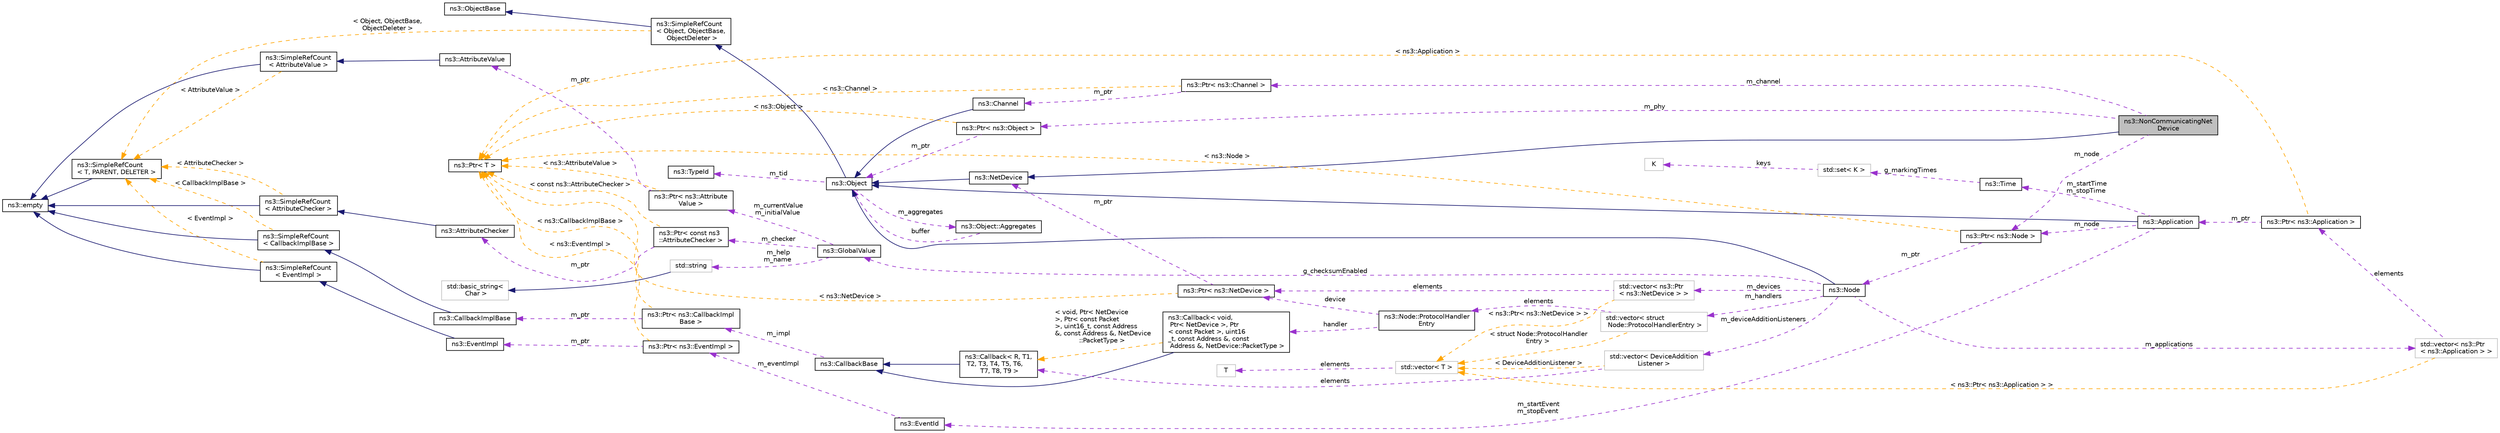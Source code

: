 digraph "ns3::NonCommunicatingNetDevice"
{
 // LATEX_PDF_SIZE
  edge [fontname="Helvetica",fontsize="10",labelfontname="Helvetica",labelfontsize="10"];
  node [fontname="Helvetica",fontsize="10",shape=record];
  rankdir="LR";
  Node1 [label="ns3::NonCommunicatingNet\lDevice",height=0.2,width=0.4,color="black", fillcolor="grey75", style="filled", fontcolor="black",tooltip="This class implements a device which does not communicate, in the sense that it does not interact wit..."];
  Node2 -> Node1 [dir="back",color="midnightblue",fontsize="10",style="solid",fontname="Helvetica"];
  Node2 [label="ns3::NetDevice",height=0.2,width=0.4,color="black", fillcolor="white", style="filled",URL="$classns3_1_1_net_device.html",tooltip="Network layer to device interface."];
  Node3 -> Node2 [dir="back",color="midnightblue",fontsize="10",style="solid",fontname="Helvetica"];
  Node3 [label="ns3::Object",height=0.2,width=0.4,color="black", fillcolor="white", style="filled",URL="$classns3_1_1_object.html",tooltip="A base class which provides memory management and object aggregation."];
  Node4 -> Node3 [dir="back",color="midnightblue",fontsize="10",style="solid",fontname="Helvetica"];
  Node4 [label="ns3::SimpleRefCount\l\< Object, ObjectBase,\l ObjectDeleter \>",height=0.2,width=0.4,color="black", fillcolor="white", style="filled",URL="$classns3_1_1_simple_ref_count.html",tooltip=" "];
  Node5 -> Node4 [dir="back",color="midnightblue",fontsize="10",style="solid",fontname="Helvetica"];
  Node5 [label="ns3::ObjectBase",height=0.2,width=0.4,color="black", fillcolor="white", style="filled",URL="$classns3_1_1_object_base.html",tooltip="Anchor the ns-3 type and attribute system."];
  Node6 -> Node4 [dir="back",color="orange",fontsize="10",style="dashed",label=" \< Object, ObjectBase,\l ObjectDeleter \>" ,fontname="Helvetica"];
  Node6 [label="ns3::SimpleRefCount\l\< T, PARENT, DELETER \>",height=0.2,width=0.4,color="black", fillcolor="white", style="filled",URL="$classns3_1_1_simple_ref_count.html",tooltip="A template-based reference counting class."];
  Node7 -> Node6 [dir="back",color="midnightblue",fontsize="10",style="solid",fontname="Helvetica"];
  Node7 [label="ns3::empty",height=0.2,width=0.4,color="black", fillcolor="white", style="filled",URL="$classns3_1_1empty.html",tooltip="make Callback use a separate empty type"];
  Node8 -> Node3 [dir="back",color="darkorchid3",fontsize="10",style="dashed",label=" m_tid" ,fontname="Helvetica"];
  Node8 [label="ns3::TypeId",height=0.2,width=0.4,color="black", fillcolor="white", style="filled",URL="$classns3_1_1_type_id.html",tooltip="a unique identifier for an interface."];
  Node9 -> Node3 [dir="back",color="darkorchid3",fontsize="10",style="dashed",label=" m_aggregates" ,fontname="Helvetica"];
  Node9 [label="ns3::Object::Aggregates",height=0.2,width=0.4,color="black", fillcolor="white", style="filled",URL="$structns3_1_1_object_1_1_aggregates.html",tooltip="The list of Objects aggregated to this one."];
  Node3 -> Node9 [dir="back",color="darkorchid3",fontsize="10",style="dashed",label=" buffer" ,fontname="Helvetica"];
  Node10 -> Node1 [dir="back",color="darkorchid3",fontsize="10",style="dashed",label=" m_node" ,fontname="Helvetica"];
  Node10 [label="ns3::Ptr\< ns3::Node \>",height=0.2,width=0.4,color="black", fillcolor="white", style="filled",URL="$classns3_1_1_ptr.html",tooltip=" "];
  Node11 -> Node10 [dir="back",color="darkorchid3",fontsize="10",style="dashed",label=" m_ptr" ,fontname="Helvetica"];
  Node11 [label="ns3::Node",height=0.2,width=0.4,color="black", fillcolor="white", style="filled",URL="$classns3_1_1_node.html",tooltip="A network Node."];
  Node3 -> Node11 [dir="back",color="midnightblue",fontsize="10",style="solid",fontname="Helvetica"];
  Node12 -> Node11 [dir="back",color="darkorchid3",fontsize="10",style="dashed",label=" m_applications" ,fontname="Helvetica"];
  Node12 [label="std::vector\< ns3::Ptr\l\< ns3::Application \> \>",height=0.2,width=0.4,color="grey75", fillcolor="white", style="filled",tooltip=" "];
  Node13 -> Node12 [dir="back",color="darkorchid3",fontsize="10",style="dashed",label=" elements" ,fontname="Helvetica"];
  Node13 [label="ns3::Ptr\< ns3::Application \>",height=0.2,width=0.4,color="black", fillcolor="white", style="filled",URL="$classns3_1_1_ptr.html",tooltip=" "];
  Node14 -> Node13 [dir="back",color="darkorchid3",fontsize="10",style="dashed",label=" m_ptr" ,fontname="Helvetica"];
  Node14 [label="ns3::Application",height=0.2,width=0.4,color="black", fillcolor="white", style="filled",URL="$classns3_1_1_application.html",tooltip="The base class for all ns3 applications."];
  Node3 -> Node14 [dir="back",color="midnightblue",fontsize="10",style="solid",fontname="Helvetica"];
  Node15 -> Node14 [dir="back",color="darkorchid3",fontsize="10",style="dashed",label=" m_startEvent\nm_stopEvent" ,fontname="Helvetica"];
  Node15 [label="ns3::EventId",height=0.2,width=0.4,color="black", fillcolor="white", style="filled",URL="$classns3_1_1_event_id.html",tooltip="An identifier for simulation events."];
  Node16 -> Node15 [dir="back",color="darkorchid3",fontsize="10",style="dashed",label=" m_eventImpl" ,fontname="Helvetica"];
  Node16 [label="ns3::Ptr\< ns3::EventImpl \>",height=0.2,width=0.4,color="black", fillcolor="white", style="filled",URL="$classns3_1_1_ptr.html",tooltip=" "];
  Node17 -> Node16 [dir="back",color="darkorchid3",fontsize="10",style="dashed",label=" m_ptr" ,fontname="Helvetica"];
  Node17 [label="ns3::EventImpl",height=0.2,width=0.4,color="black", fillcolor="white", style="filled",URL="$classns3_1_1_event_impl.html",tooltip="A simulation event."];
  Node18 -> Node17 [dir="back",color="midnightblue",fontsize="10",style="solid",fontname="Helvetica"];
  Node18 [label="ns3::SimpleRefCount\l\< EventImpl \>",height=0.2,width=0.4,color="black", fillcolor="white", style="filled",URL="$classns3_1_1_simple_ref_count.html",tooltip=" "];
  Node7 -> Node18 [dir="back",color="midnightblue",fontsize="10",style="solid",fontname="Helvetica"];
  Node6 -> Node18 [dir="back",color="orange",fontsize="10",style="dashed",label=" \< EventImpl \>" ,fontname="Helvetica"];
  Node19 -> Node16 [dir="back",color="orange",fontsize="10",style="dashed",label=" \< ns3::EventImpl \>" ,fontname="Helvetica"];
  Node19 [label="ns3::Ptr\< T \>",height=0.2,width=0.4,color="black", fillcolor="white", style="filled",URL="$classns3_1_1_ptr.html",tooltip="Smart pointer class similar to boost::intrusive_ptr."];
  Node10 -> Node14 [dir="back",color="darkorchid3",fontsize="10",style="dashed",label=" m_node" ,fontname="Helvetica"];
  Node20 -> Node14 [dir="back",color="darkorchid3",fontsize="10",style="dashed",label=" m_startTime\nm_stopTime" ,fontname="Helvetica"];
  Node20 [label="ns3::Time",height=0.2,width=0.4,color="black", fillcolor="white", style="filled",URL="$classns3_1_1_time.html",tooltip="Simulation virtual time values and global simulation resolution."];
  Node21 -> Node20 [dir="back",color="darkorchid3",fontsize="10",style="dashed",label=" g_markingTimes" ,fontname="Helvetica"];
  Node21 [label="std::set\< K \>",height=0.2,width=0.4,color="grey75", fillcolor="white", style="filled",tooltip=" "];
  Node22 -> Node21 [dir="back",color="darkorchid3",fontsize="10",style="dashed",label=" keys" ,fontname="Helvetica"];
  Node22 [label="K",height=0.2,width=0.4,color="grey75", fillcolor="white", style="filled",tooltip=" "];
  Node19 -> Node13 [dir="back",color="orange",fontsize="10",style="dashed",label=" \< ns3::Application \>" ,fontname="Helvetica"];
  Node23 -> Node12 [dir="back",color="orange",fontsize="10",style="dashed",label=" \< ns3::Ptr\< ns3::Application \> \>" ,fontname="Helvetica"];
  Node23 [label="std::vector\< T \>",height=0.2,width=0.4,color="grey75", fillcolor="white", style="filled",tooltip=" "];
  Node24 -> Node23 [dir="back",color="darkorchid3",fontsize="10",style="dashed",label=" elements" ,fontname="Helvetica"];
  Node24 [label="T",height=0.2,width=0.4,color="grey75", fillcolor="white", style="filled",tooltip=" "];
  Node25 -> Node11 [dir="back",color="darkorchid3",fontsize="10",style="dashed",label=" m_devices" ,fontname="Helvetica"];
  Node25 [label="std::vector\< ns3::Ptr\l\< ns3::NetDevice \> \>",height=0.2,width=0.4,color="grey75", fillcolor="white", style="filled",tooltip=" "];
  Node26 -> Node25 [dir="back",color="darkorchid3",fontsize="10",style="dashed",label=" elements" ,fontname="Helvetica"];
  Node26 [label="ns3::Ptr\< ns3::NetDevice \>",height=0.2,width=0.4,color="black", fillcolor="white", style="filled",URL="$classns3_1_1_ptr.html",tooltip=" "];
  Node2 -> Node26 [dir="back",color="darkorchid3",fontsize="10",style="dashed",label=" m_ptr" ,fontname="Helvetica"];
  Node19 -> Node26 [dir="back",color="orange",fontsize="10",style="dashed",label=" \< ns3::NetDevice \>" ,fontname="Helvetica"];
  Node23 -> Node25 [dir="back",color="orange",fontsize="10",style="dashed",label=" \< ns3::Ptr\< ns3::NetDevice \> \>" ,fontname="Helvetica"];
  Node27 -> Node11 [dir="back",color="darkorchid3",fontsize="10",style="dashed",label=" g_checksumEnabled" ,fontname="Helvetica"];
  Node27 [label="ns3::GlobalValue",height=0.2,width=0.4,color="black", fillcolor="white", style="filled",URL="$classns3_1_1_global_value.html",tooltip="Hold a so-called 'global value'."];
  Node28 -> Node27 [dir="back",color="darkorchid3",fontsize="10",style="dashed",label=" m_currentValue\nm_initialValue" ,fontname="Helvetica"];
  Node28 [label="ns3::Ptr\< ns3::Attribute\lValue \>",height=0.2,width=0.4,color="black", fillcolor="white", style="filled",URL="$classns3_1_1_ptr.html",tooltip=" "];
  Node29 -> Node28 [dir="back",color="darkorchid3",fontsize="10",style="dashed",label=" m_ptr" ,fontname="Helvetica"];
  Node29 [label="ns3::AttributeValue",height=0.2,width=0.4,color="black", fillcolor="white", style="filled",URL="$classns3_1_1_attribute_value.html",tooltip="Hold a value for an Attribute."];
  Node30 -> Node29 [dir="back",color="midnightblue",fontsize="10",style="solid",fontname="Helvetica"];
  Node30 [label="ns3::SimpleRefCount\l\< AttributeValue \>",height=0.2,width=0.4,color="black", fillcolor="white", style="filled",URL="$classns3_1_1_simple_ref_count.html",tooltip=" "];
  Node7 -> Node30 [dir="back",color="midnightblue",fontsize="10",style="solid",fontname="Helvetica"];
  Node6 -> Node30 [dir="back",color="orange",fontsize="10",style="dashed",label=" \< AttributeValue \>" ,fontname="Helvetica"];
  Node19 -> Node28 [dir="back",color="orange",fontsize="10",style="dashed",label=" \< ns3::AttributeValue \>" ,fontname="Helvetica"];
  Node31 -> Node27 [dir="back",color="darkorchid3",fontsize="10",style="dashed",label=" m_help\nm_name" ,fontname="Helvetica"];
  Node31 [label="std::string",height=0.2,width=0.4,color="grey75", fillcolor="white", style="filled",tooltip=" "];
  Node32 -> Node31 [dir="back",color="midnightblue",fontsize="10",style="solid",fontname="Helvetica"];
  Node32 [label="std::basic_string\<\l Char \>",height=0.2,width=0.4,color="grey75", fillcolor="white", style="filled",tooltip=" "];
  Node33 -> Node27 [dir="back",color="darkorchid3",fontsize="10",style="dashed",label=" m_checker" ,fontname="Helvetica"];
  Node33 [label="ns3::Ptr\< const ns3\l::AttributeChecker \>",height=0.2,width=0.4,color="black", fillcolor="white", style="filled",URL="$classns3_1_1_ptr.html",tooltip=" "];
  Node34 -> Node33 [dir="back",color="darkorchid3",fontsize="10",style="dashed",label=" m_ptr" ,fontname="Helvetica"];
  Node34 [label="ns3::AttributeChecker",height=0.2,width=0.4,color="black", fillcolor="white", style="filled",URL="$classns3_1_1_attribute_checker.html",tooltip="Represent the type of an attribute."];
  Node35 -> Node34 [dir="back",color="midnightblue",fontsize="10",style="solid",fontname="Helvetica"];
  Node35 [label="ns3::SimpleRefCount\l\< AttributeChecker \>",height=0.2,width=0.4,color="black", fillcolor="white", style="filled",URL="$classns3_1_1_simple_ref_count.html",tooltip=" "];
  Node7 -> Node35 [dir="back",color="midnightblue",fontsize="10",style="solid",fontname="Helvetica"];
  Node6 -> Node35 [dir="back",color="orange",fontsize="10",style="dashed",label=" \< AttributeChecker \>" ,fontname="Helvetica"];
  Node19 -> Node33 [dir="back",color="orange",fontsize="10",style="dashed",label=" \< const ns3::AttributeChecker \>" ,fontname="Helvetica"];
  Node36 -> Node11 [dir="back",color="darkorchid3",fontsize="10",style="dashed",label=" m_handlers" ,fontname="Helvetica"];
  Node36 [label="std::vector\< struct\l Node::ProtocolHandlerEntry \>",height=0.2,width=0.4,color="grey75", fillcolor="white", style="filled",tooltip=" "];
  Node37 -> Node36 [dir="back",color="darkorchid3",fontsize="10",style="dashed",label=" elements" ,fontname="Helvetica"];
  Node37 [label="ns3::Node::ProtocolHandler\lEntry",height=0.2,width=0.4,color="black", fillcolor="white", style="filled",URL="$structns3_1_1_node_1_1_protocol_handler_entry.html",tooltip="Protocol handler entry."];
  Node38 -> Node37 [dir="back",color="darkorchid3",fontsize="10",style="dashed",label=" handler" ,fontname="Helvetica"];
  Node38 [label="ns3::Callback\< void,\l Ptr\< NetDevice \>, Ptr\l\< const Packet \>, uint16\l_t, const Address &, const\l Address &, NetDevice::PacketType \>",height=0.2,width=0.4,color="black", fillcolor="white", style="filled",URL="$classns3_1_1_callback.html",tooltip=" "];
  Node39 -> Node38 [dir="back",color="midnightblue",fontsize="10",style="solid",fontname="Helvetica"];
  Node39 [label="ns3::CallbackBase",height=0.2,width=0.4,color="black", fillcolor="white", style="filled",URL="$classns3_1_1_callback_base.html",tooltip="Base class for Callback class."];
  Node40 -> Node39 [dir="back",color="darkorchid3",fontsize="10",style="dashed",label=" m_impl" ,fontname="Helvetica"];
  Node40 [label="ns3::Ptr\< ns3::CallbackImpl\lBase \>",height=0.2,width=0.4,color="black", fillcolor="white", style="filled",URL="$classns3_1_1_ptr.html",tooltip=" "];
  Node41 -> Node40 [dir="back",color="darkorchid3",fontsize="10",style="dashed",label=" m_ptr" ,fontname="Helvetica"];
  Node41 [label="ns3::CallbackImplBase",height=0.2,width=0.4,color="black", fillcolor="white", style="filled",URL="$classns3_1_1_callback_impl_base.html",tooltip="Abstract base class for CallbackImpl Provides reference counting and equality test."];
  Node42 -> Node41 [dir="back",color="midnightblue",fontsize="10",style="solid",fontname="Helvetica"];
  Node42 [label="ns3::SimpleRefCount\l\< CallbackImplBase \>",height=0.2,width=0.4,color="black", fillcolor="white", style="filled",URL="$classns3_1_1_simple_ref_count.html",tooltip=" "];
  Node7 -> Node42 [dir="back",color="midnightblue",fontsize="10",style="solid",fontname="Helvetica"];
  Node6 -> Node42 [dir="back",color="orange",fontsize="10",style="dashed",label=" \< CallbackImplBase \>" ,fontname="Helvetica"];
  Node19 -> Node40 [dir="back",color="orange",fontsize="10",style="dashed",label=" \< ns3::CallbackImplBase \>" ,fontname="Helvetica"];
  Node43 -> Node38 [dir="back",color="orange",fontsize="10",style="dashed",label=" \< void, Ptr\< NetDevice\l \>, Ptr\< const Packet\l \>, uint16_t, const Address\l &, const Address &, NetDevice\l::PacketType \>" ,fontname="Helvetica"];
  Node43 [label="ns3::Callback\< R, T1,\l T2, T3, T4, T5, T6,\l T7, T8, T9 \>",height=0.2,width=0.4,color="black", fillcolor="white", style="filled",URL="$classns3_1_1_callback.html",tooltip="Callback template class."];
  Node39 -> Node43 [dir="back",color="midnightblue",fontsize="10",style="solid",fontname="Helvetica"];
  Node26 -> Node37 [dir="back",color="darkorchid3",fontsize="10",style="dashed",label=" device" ,fontname="Helvetica"];
  Node23 -> Node36 [dir="back",color="orange",fontsize="10",style="dashed",label=" \< struct Node::ProtocolHandler\lEntry \>" ,fontname="Helvetica"];
  Node44 -> Node11 [dir="back",color="darkorchid3",fontsize="10",style="dashed",label=" m_deviceAdditionListeners" ,fontname="Helvetica"];
  Node44 [label="std::vector\< DeviceAddition\lListener \>",height=0.2,width=0.4,color="grey75", fillcolor="white", style="filled",tooltip=" "];
  Node43 -> Node44 [dir="back",color="darkorchid3",fontsize="10",style="dashed",label=" elements" ,fontname="Helvetica"];
  Node23 -> Node44 [dir="back",color="orange",fontsize="10",style="dashed",label=" \< DeviceAdditionListener \>" ,fontname="Helvetica"];
  Node19 -> Node10 [dir="back",color="orange",fontsize="10",style="dashed",label=" \< ns3::Node \>" ,fontname="Helvetica"];
  Node45 -> Node1 [dir="back",color="darkorchid3",fontsize="10",style="dashed",label=" m_phy" ,fontname="Helvetica"];
  Node45 [label="ns3::Ptr\< ns3::Object \>",height=0.2,width=0.4,color="black", fillcolor="white", style="filled",URL="$classns3_1_1_ptr.html",tooltip=" "];
  Node3 -> Node45 [dir="back",color="darkorchid3",fontsize="10",style="dashed",label=" m_ptr" ,fontname="Helvetica"];
  Node19 -> Node45 [dir="back",color="orange",fontsize="10",style="dashed",label=" \< ns3::Object \>" ,fontname="Helvetica"];
  Node46 -> Node1 [dir="back",color="darkorchid3",fontsize="10",style="dashed",label=" m_channel" ,fontname="Helvetica"];
  Node46 [label="ns3::Ptr\< ns3::Channel \>",height=0.2,width=0.4,color="black", fillcolor="white", style="filled",URL="$classns3_1_1_ptr.html",tooltip=" "];
  Node47 -> Node46 [dir="back",color="darkorchid3",fontsize="10",style="dashed",label=" m_ptr" ,fontname="Helvetica"];
  Node47 [label="ns3::Channel",height=0.2,width=0.4,color="black", fillcolor="white", style="filled",URL="$classns3_1_1_channel.html",tooltip="Abstract Channel Base Class."];
  Node3 -> Node47 [dir="back",color="midnightblue",fontsize="10",style="solid",fontname="Helvetica"];
  Node19 -> Node46 [dir="back",color="orange",fontsize="10",style="dashed",label=" \< ns3::Channel \>" ,fontname="Helvetica"];
}
